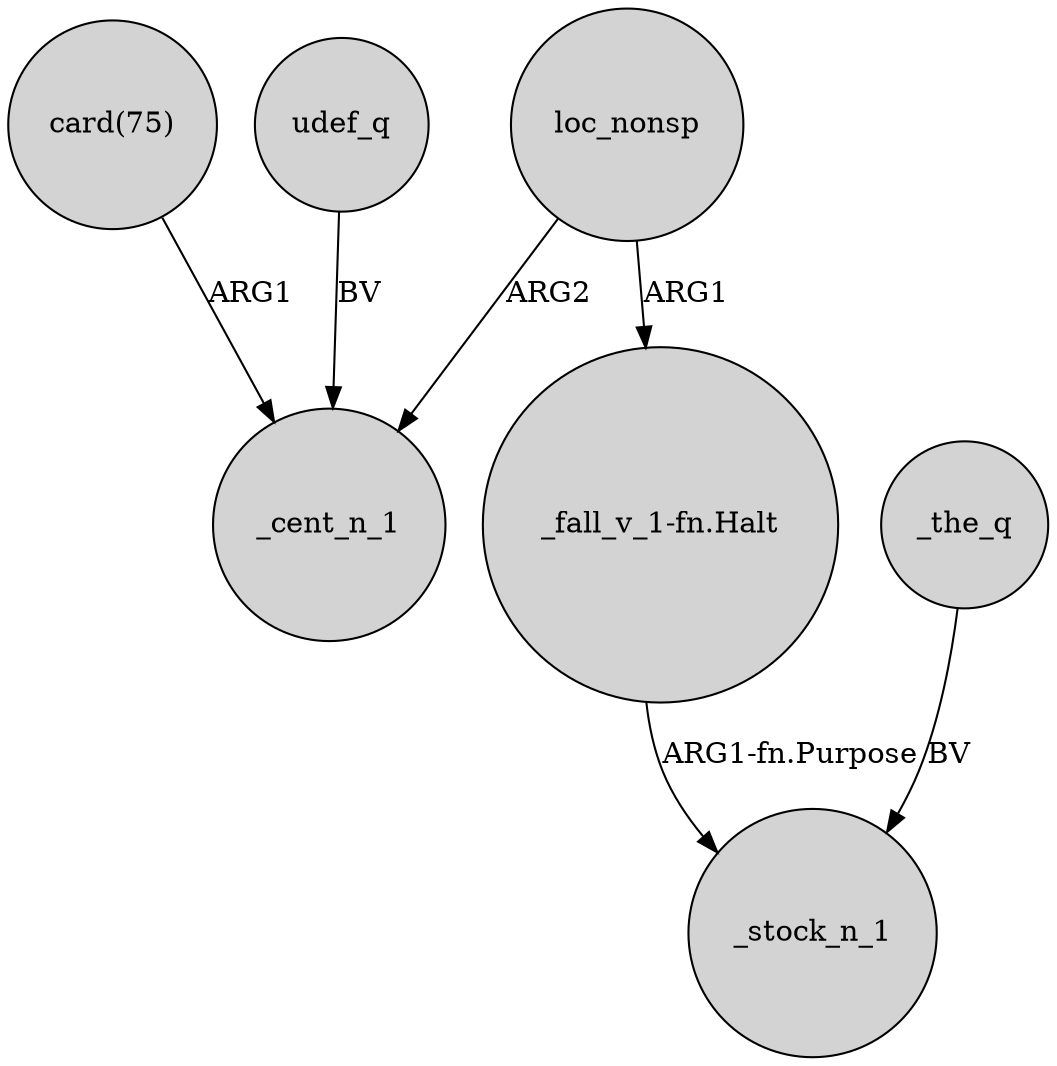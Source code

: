 digraph {
	node [shape=circle style=filled]
	"card(75)" -> _cent_n_1 [label=ARG1]
	udef_q -> _cent_n_1 [label=BV]
	"_fall_v_1-fn.Halt" -> _stock_n_1 [label="ARG1-fn.Purpose"]
	loc_nonsp -> _cent_n_1 [label=ARG2]
	loc_nonsp -> "_fall_v_1-fn.Halt" [label=ARG1]
	_the_q -> _stock_n_1 [label=BV]
}
